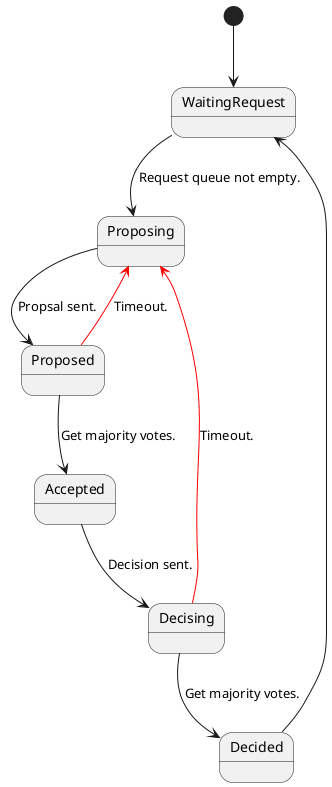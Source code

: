 @startuml

[*] --> WaitingRequest
WaitingRequest --> Proposing : Request queue not empty.
Proposing --> Proposed : Propsal sent.
Proposed --> Accepted : Get majority votes.
Proposed -[#red]-> Proposing : Timeout.
Accepted --> Decising : Decision sent.
Decising --> Decided : Get majority votes.
Decising -[#red]-> Proposing : Timeout.
Decided --> WaitingRequest

@enduml